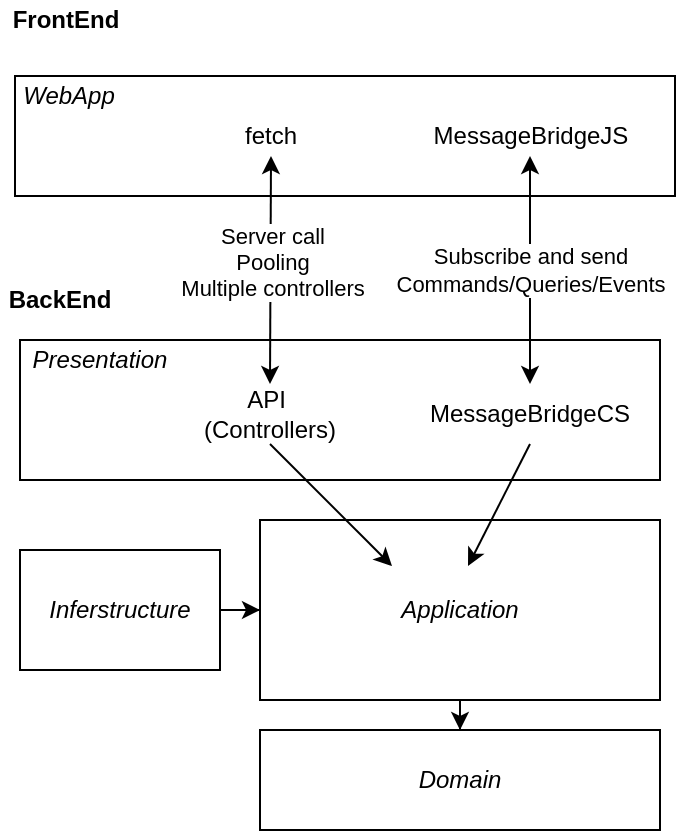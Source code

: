 <mxfile version="14.5.8" type="device"><diagram id="tlX4OpgazJsiFoatnrmf" name="Page-1"><mxGraphModel dx="1185" dy="614" grid="1" gridSize="10" guides="1" tooltips="1" connect="1" arrows="1" fold="1" page="1" pageScale="1" pageWidth="827" pageHeight="1169" math="0" shadow="0"><root><mxCell id="0"/><mxCell id="1" parent="0"/><mxCell id="F0I9augwnfp6mES9zdBj-3" value="" style="rounded=0;whiteSpace=wrap;html=1;" vertex="1" parent="1"><mxGeometry x="30" y="350" width="320" height="70" as="geometry"/></mxCell><mxCell id="F0I9augwnfp6mES9zdBj-4" value="Presentation" style="text;html=1;strokeColor=none;fillColor=none;align=center;verticalAlign=middle;whiteSpace=wrap;rounded=0;fontStyle=2" vertex="1" parent="1"><mxGeometry x="30" y="350" width="80" height="20" as="geometry"/></mxCell><mxCell id="F0I9augwnfp6mES9zdBj-6" value="API&amp;nbsp;&lt;br&gt;(Controllers)" style="text;html=1;strokeColor=none;fillColor=none;align=center;verticalAlign=middle;whiteSpace=wrap;rounded=0;" vertex="1" parent="1"><mxGeometry x="100" y="372" width="110" height="30" as="geometry"/></mxCell><mxCell id="F0I9augwnfp6mES9zdBj-7" value="MessageBridgeCS" style="text;html=1;strokeColor=none;fillColor=none;align=center;verticalAlign=middle;whiteSpace=wrap;rounded=0;" vertex="1" parent="1"><mxGeometry x="230" y="372" width="110" height="30" as="geometry"/></mxCell><mxCell id="F0I9augwnfp6mES9zdBj-16" style="edgeStyle=orthogonalEdgeStyle;rounded=0;orthogonalLoop=1;jettySize=auto;html=1;entryX=0.5;entryY=0;entryDx=0;entryDy=0;" edge="1" parent="1" source="F0I9augwnfp6mES9zdBj-8" target="F0I9augwnfp6mES9zdBj-13"><mxGeometry relative="1" as="geometry"/></mxCell><mxCell id="F0I9augwnfp6mES9zdBj-8" value="Application" style="rounded=0;whiteSpace=wrap;html=1;fontStyle=2" vertex="1" parent="1"><mxGeometry x="150" y="440" width="200" height="90" as="geometry"/></mxCell><mxCell id="F0I9augwnfp6mES9zdBj-15" style="edgeStyle=orthogonalEdgeStyle;rounded=0;orthogonalLoop=1;jettySize=auto;html=1;exitX=1;exitY=0.5;exitDx=0;exitDy=0;" edge="1" parent="1" source="F0I9augwnfp6mES9zdBj-12" target="F0I9augwnfp6mES9zdBj-8"><mxGeometry relative="1" as="geometry"/></mxCell><mxCell id="F0I9augwnfp6mES9zdBj-12" value="Inferstructure" style="rounded=0;whiteSpace=wrap;html=1;fontStyle=2" vertex="1" parent="1"><mxGeometry x="30" y="455" width="100" height="60" as="geometry"/></mxCell><mxCell id="F0I9augwnfp6mES9zdBj-13" value="Domain" style="rounded=0;whiteSpace=wrap;html=1;fontStyle=2" vertex="1" parent="1"><mxGeometry x="150" y="545" width="200" height="50" as="geometry"/></mxCell><mxCell id="F0I9augwnfp6mES9zdBj-17" value="" style="endArrow=classic;html=1;exitX=0.5;exitY=1;exitDx=0;exitDy=0;entryX=0.52;entryY=0.256;entryDx=0;entryDy=0;entryPerimeter=0;" edge="1" parent="1" source="F0I9augwnfp6mES9zdBj-7" target="F0I9augwnfp6mES9zdBj-8"><mxGeometry width="50" height="50" relative="1" as="geometry"><mxPoint x="140" y="490" as="sourcePoint"/><mxPoint x="504.167" y="500" as="targetPoint"/></mxGeometry></mxCell><mxCell id="F0I9augwnfp6mES9zdBj-18" value="" style="endArrow=classic;html=1;exitX=0.5;exitY=1;exitDx=0;exitDy=0;entryX=0.33;entryY=0.256;entryDx=0;entryDy=0;entryPerimeter=0;" edge="1" parent="1" source="F0I9augwnfp6mES9zdBj-6" target="F0I9augwnfp6mES9zdBj-8"><mxGeometry width="50" height="50" relative="1" as="geometry"><mxPoint x="180" y="490" as="sourcePoint"/><mxPoint x="230" y="440" as="targetPoint"/></mxGeometry></mxCell><mxCell id="F0I9augwnfp6mES9zdBj-19" value="" style="rounded=0;whiteSpace=wrap;html=1;" vertex="1" parent="1"><mxGeometry x="27.5" y="218" width="330" height="60" as="geometry"/></mxCell><mxCell id="F0I9augwnfp6mES9zdBj-20" value="FrontEnd" style="text;html=1;strokeColor=none;fillColor=none;align=center;verticalAlign=middle;whiteSpace=wrap;rounded=0;fontStyle=1" vertex="1" parent="1"><mxGeometry x="22.5" y="180" width="60" height="20" as="geometry"/></mxCell><mxCell id="F0I9augwnfp6mES9zdBj-21" value="BackEnd" style="text;html=1;strokeColor=none;fillColor=none;align=center;verticalAlign=middle;whiteSpace=wrap;rounded=0;fontStyle=1" vertex="1" parent="1"><mxGeometry x="20" y="320" width="60" height="20" as="geometry"/></mxCell><mxCell id="F0I9augwnfp6mES9zdBj-22" value="MessageBridgeJS" style="text;html=1;strokeColor=none;fillColor=none;align=center;verticalAlign=middle;whiteSpace=wrap;rounded=0;" vertex="1" parent="1"><mxGeometry x="232.5" y="238" width="105" height="20" as="geometry"/></mxCell><mxCell id="F0I9augwnfp6mES9zdBj-23" value="WebApp" style="text;html=1;strokeColor=none;fillColor=none;align=center;verticalAlign=middle;whiteSpace=wrap;rounded=0;fontStyle=2" vertex="1" parent="1"><mxGeometry x="27.5" y="218" width="52.5" height="20" as="geometry"/></mxCell><mxCell id="F0I9augwnfp6mES9zdBj-24" value="fetch" style="text;html=1;strokeColor=none;fillColor=none;align=center;verticalAlign=middle;whiteSpace=wrap;rounded=0;" vertex="1" parent="1"><mxGeometry x="123" y="238" width="65" height="20" as="geometry"/></mxCell><mxCell id="F0I9augwnfp6mES9zdBj-25" value="" style="endArrow=classic;startArrow=classic;html=1;entryX=0.5;entryY=1;entryDx=0;entryDy=0;exitX=0.5;exitY=0;exitDx=0;exitDy=0;" edge="1" parent="1" source="F0I9augwnfp6mES9zdBj-6" target="F0I9augwnfp6mES9zdBj-24"><mxGeometry width="50" height="50" relative="1" as="geometry"><mxPoint x="330" y="380" as="sourcePoint"/><mxPoint x="380" y="330" as="targetPoint"/></mxGeometry></mxCell><mxCell id="F0I9augwnfp6mES9zdBj-29" value="Server call&lt;br&gt;Pooling&lt;br&gt;Multiple controllers" style="edgeLabel;html=1;align=center;verticalAlign=middle;resizable=0;points=[];" vertex="1" connectable="0" parent="F0I9augwnfp6mES9zdBj-25"><mxGeometry x="0.283" relative="1" as="geometry"><mxPoint x="0.18" y="11.33" as="offset"/></mxGeometry></mxCell><mxCell id="F0I9augwnfp6mES9zdBj-26" value="Subscribe and send &lt;br&gt;Commands/Queries/Events" style="endArrow=classic;startArrow=classic;html=1;entryX=0.5;entryY=1;entryDx=0;entryDy=0;exitX=0.5;exitY=0;exitDx=0;exitDy=0;" edge="1" parent="1" source="F0I9augwnfp6mES9zdBj-7" target="F0I9augwnfp6mES9zdBj-22"><mxGeometry width="50" height="50" relative="1" as="geometry"><mxPoint x="165" y="382" as="sourcePoint"/><mxPoint x="165" y="250.0" as="targetPoint"/></mxGeometry></mxCell></root></mxGraphModel></diagram></mxfile>